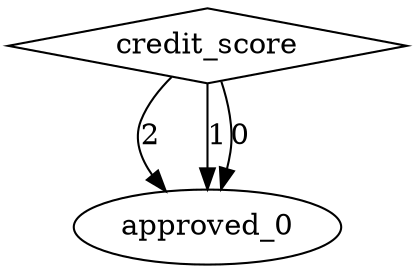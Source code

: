 digraph {
node [label=approved_0,style=""] approved_0
node [label=approved_0,style=""] approved_0
node [label=approved_0,style=""] approved_0
node [label=credit_score,shape="diamond",style=""] 0

0 -> approved_0 [label="2"]
0 -> approved_0 [label="1"]
0 -> approved_0 [label="0"]
}